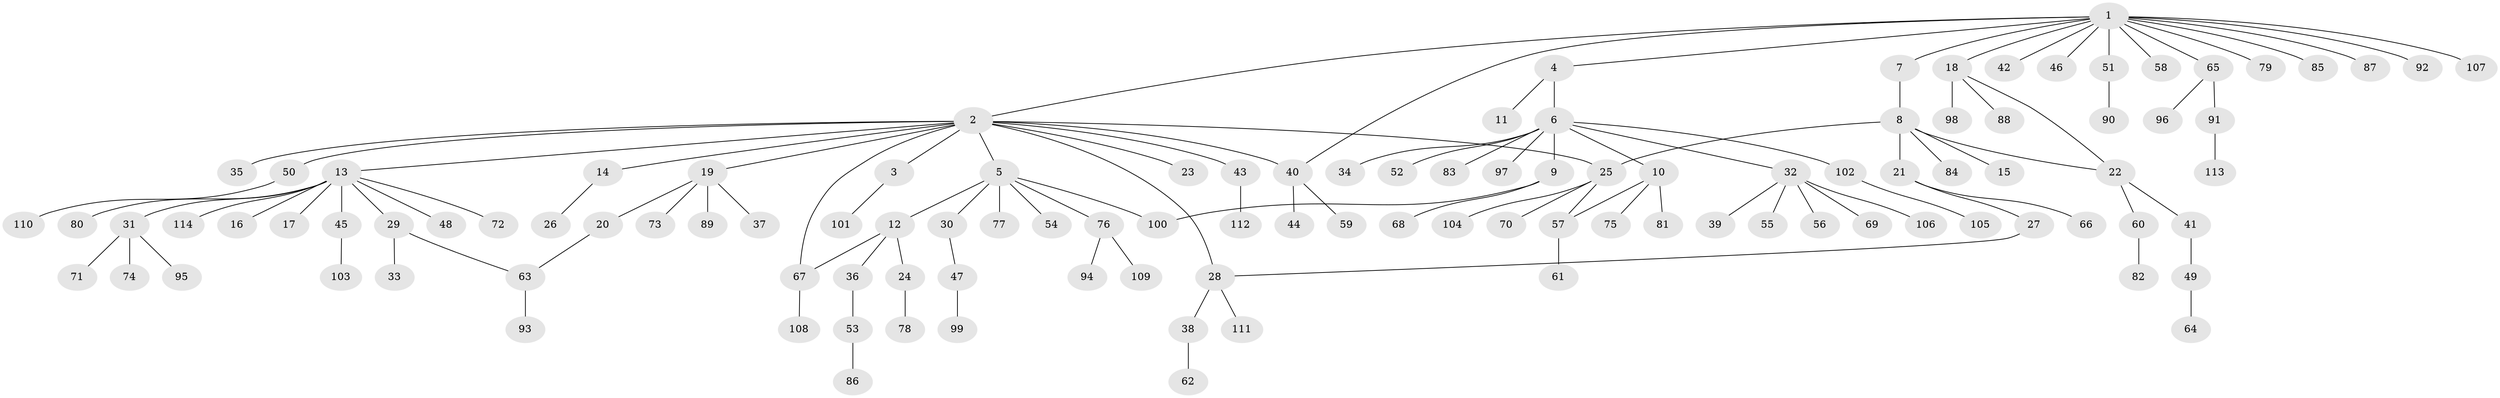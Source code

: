 // coarse degree distribution, {14: 0.012048192771084338, 13: 0.012048192771084338, 2: 0.13253012048192772, 9: 0.024096385542168676, 8: 0.012048192771084338, 5: 0.03614457831325301, 3: 0.04819277108433735, 1: 0.6506024096385542, 4: 0.07228915662650602}
// Generated by graph-tools (version 1.1) at 2025/51/02/27/25 19:51:55]
// undirected, 114 vertices, 121 edges
graph export_dot {
graph [start="1"]
  node [color=gray90,style=filled];
  1;
  2;
  3;
  4;
  5;
  6;
  7;
  8;
  9;
  10;
  11;
  12;
  13;
  14;
  15;
  16;
  17;
  18;
  19;
  20;
  21;
  22;
  23;
  24;
  25;
  26;
  27;
  28;
  29;
  30;
  31;
  32;
  33;
  34;
  35;
  36;
  37;
  38;
  39;
  40;
  41;
  42;
  43;
  44;
  45;
  46;
  47;
  48;
  49;
  50;
  51;
  52;
  53;
  54;
  55;
  56;
  57;
  58;
  59;
  60;
  61;
  62;
  63;
  64;
  65;
  66;
  67;
  68;
  69;
  70;
  71;
  72;
  73;
  74;
  75;
  76;
  77;
  78;
  79;
  80;
  81;
  82;
  83;
  84;
  85;
  86;
  87;
  88;
  89;
  90;
  91;
  92;
  93;
  94;
  95;
  96;
  97;
  98;
  99;
  100;
  101;
  102;
  103;
  104;
  105;
  106;
  107;
  108;
  109;
  110;
  111;
  112;
  113;
  114;
  1 -- 2;
  1 -- 4;
  1 -- 7;
  1 -- 18;
  1 -- 40;
  1 -- 42;
  1 -- 46;
  1 -- 51;
  1 -- 58;
  1 -- 65;
  1 -- 79;
  1 -- 85;
  1 -- 87;
  1 -- 92;
  1 -- 107;
  2 -- 3;
  2 -- 5;
  2 -- 13;
  2 -- 14;
  2 -- 19;
  2 -- 23;
  2 -- 25;
  2 -- 28;
  2 -- 35;
  2 -- 40;
  2 -- 43;
  2 -- 50;
  2 -- 67;
  3 -- 101;
  4 -- 6;
  4 -- 11;
  5 -- 12;
  5 -- 30;
  5 -- 54;
  5 -- 76;
  5 -- 77;
  5 -- 100;
  6 -- 9;
  6 -- 10;
  6 -- 32;
  6 -- 34;
  6 -- 52;
  6 -- 83;
  6 -- 97;
  6 -- 102;
  7 -- 8;
  8 -- 15;
  8 -- 21;
  8 -- 22;
  8 -- 25;
  8 -- 84;
  9 -- 68;
  9 -- 100;
  10 -- 57;
  10 -- 75;
  10 -- 81;
  12 -- 24;
  12 -- 36;
  12 -- 67;
  13 -- 16;
  13 -- 17;
  13 -- 29;
  13 -- 31;
  13 -- 45;
  13 -- 48;
  13 -- 72;
  13 -- 80;
  13 -- 114;
  14 -- 26;
  18 -- 22;
  18 -- 88;
  18 -- 98;
  19 -- 20;
  19 -- 37;
  19 -- 73;
  19 -- 89;
  20 -- 63;
  21 -- 27;
  21 -- 66;
  22 -- 41;
  22 -- 60;
  24 -- 78;
  25 -- 57;
  25 -- 70;
  25 -- 104;
  27 -- 28;
  28 -- 38;
  28 -- 111;
  29 -- 33;
  29 -- 63;
  30 -- 47;
  31 -- 71;
  31 -- 74;
  31 -- 95;
  32 -- 39;
  32 -- 55;
  32 -- 56;
  32 -- 69;
  32 -- 106;
  36 -- 53;
  38 -- 62;
  40 -- 44;
  40 -- 59;
  41 -- 49;
  43 -- 112;
  45 -- 103;
  47 -- 99;
  49 -- 64;
  50 -- 110;
  51 -- 90;
  53 -- 86;
  57 -- 61;
  60 -- 82;
  63 -- 93;
  65 -- 91;
  65 -- 96;
  67 -- 108;
  76 -- 94;
  76 -- 109;
  91 -- 113;
  102 -- 105;
}
